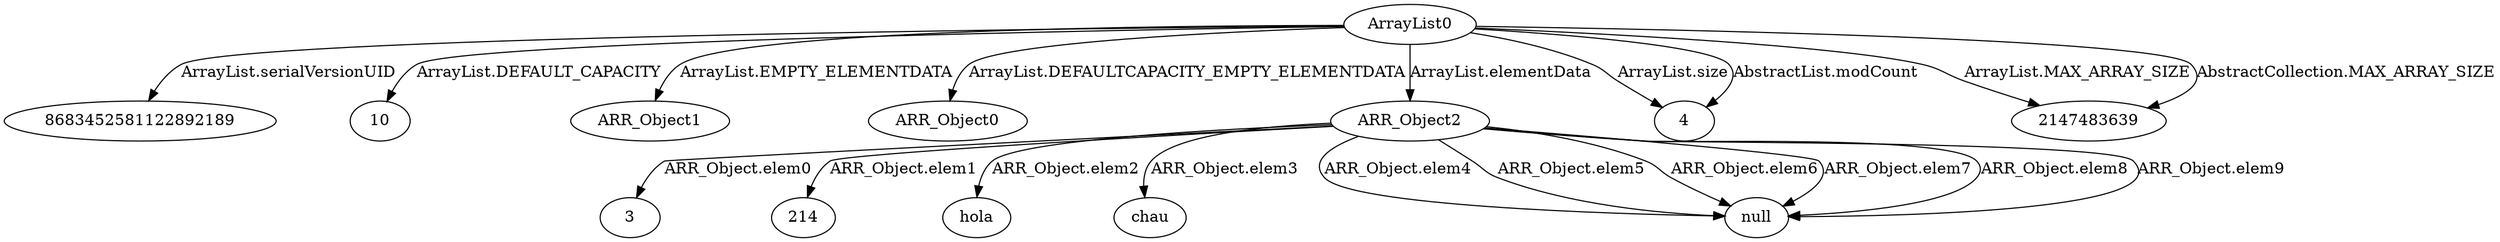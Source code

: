 digraph G {
  ArrayList0;
  8683452581122892189;
  10;
  ARR_Object1;
  ARR_Object0;
  ARR_Object2;
  4;
  2147483639;
  4;
  2147483639;
  3;
  214;
  hola;
  chau;
  null;
  ArrayList0 -> 8683452581122892189 [ label="ArrayList.serialVersionUID" ];
  ArrayList0 -> 10 [ label="ArrayList.DEFAULT_CAPACITY" ];
  ArrayList0 -> ARR_Object1 [ label="ArrayList.EMPTY_ELEMENTDATA" ];
  ArrayList0 -> ARR_Object0 [ label="ArrayList.DEFAULTCAPACITY_EMPTY_ELEMENTDATA" ];
  ArrayList0 -> ARR_Object2 [ label="ArrayList.elementData" ];
  ArrayList0 -> 4 [ label="ArrayList.size" ];
  ArrayList0 -> 2147483639 [ label="ArrayList.MAX_ARRAY_SIZE" ];
  ArrayList0 -> 4 [ label="AbstractList.modCount" ];
  ArrayList0 -> 2147483639 [ label="AbstractCollection.MAX_ARRAY_SIZE" ];
  ARR_Object2 -> 3 [ label="ARR_Object.elem0" ];
  ARR_Object2 -> 214 [ label="ARR_Object.elem1" ];
  ARR_Object2 -> hola [ label="ARR_Object.elem2" ];
  ARR_Object2 -> chau [ label="ARR_Object.elem3" ];
  ARR_Object2 -> null [ label="ARR_Object.elem4" ];
  ARR_Object2 -> null [ label="ARR_Object.elem5" ];
  ARR_Object2 -> null [ label="ARR_Object.elem6" ];
  ARR_Object2 -> null [ label="ARR_Object.elem7" ];
  ARR_Object2 -> null [ label="ARR_Object.elem8" ];
  ARR_Object2 -> null [ label="ARR_Object.elem9" ];
}
